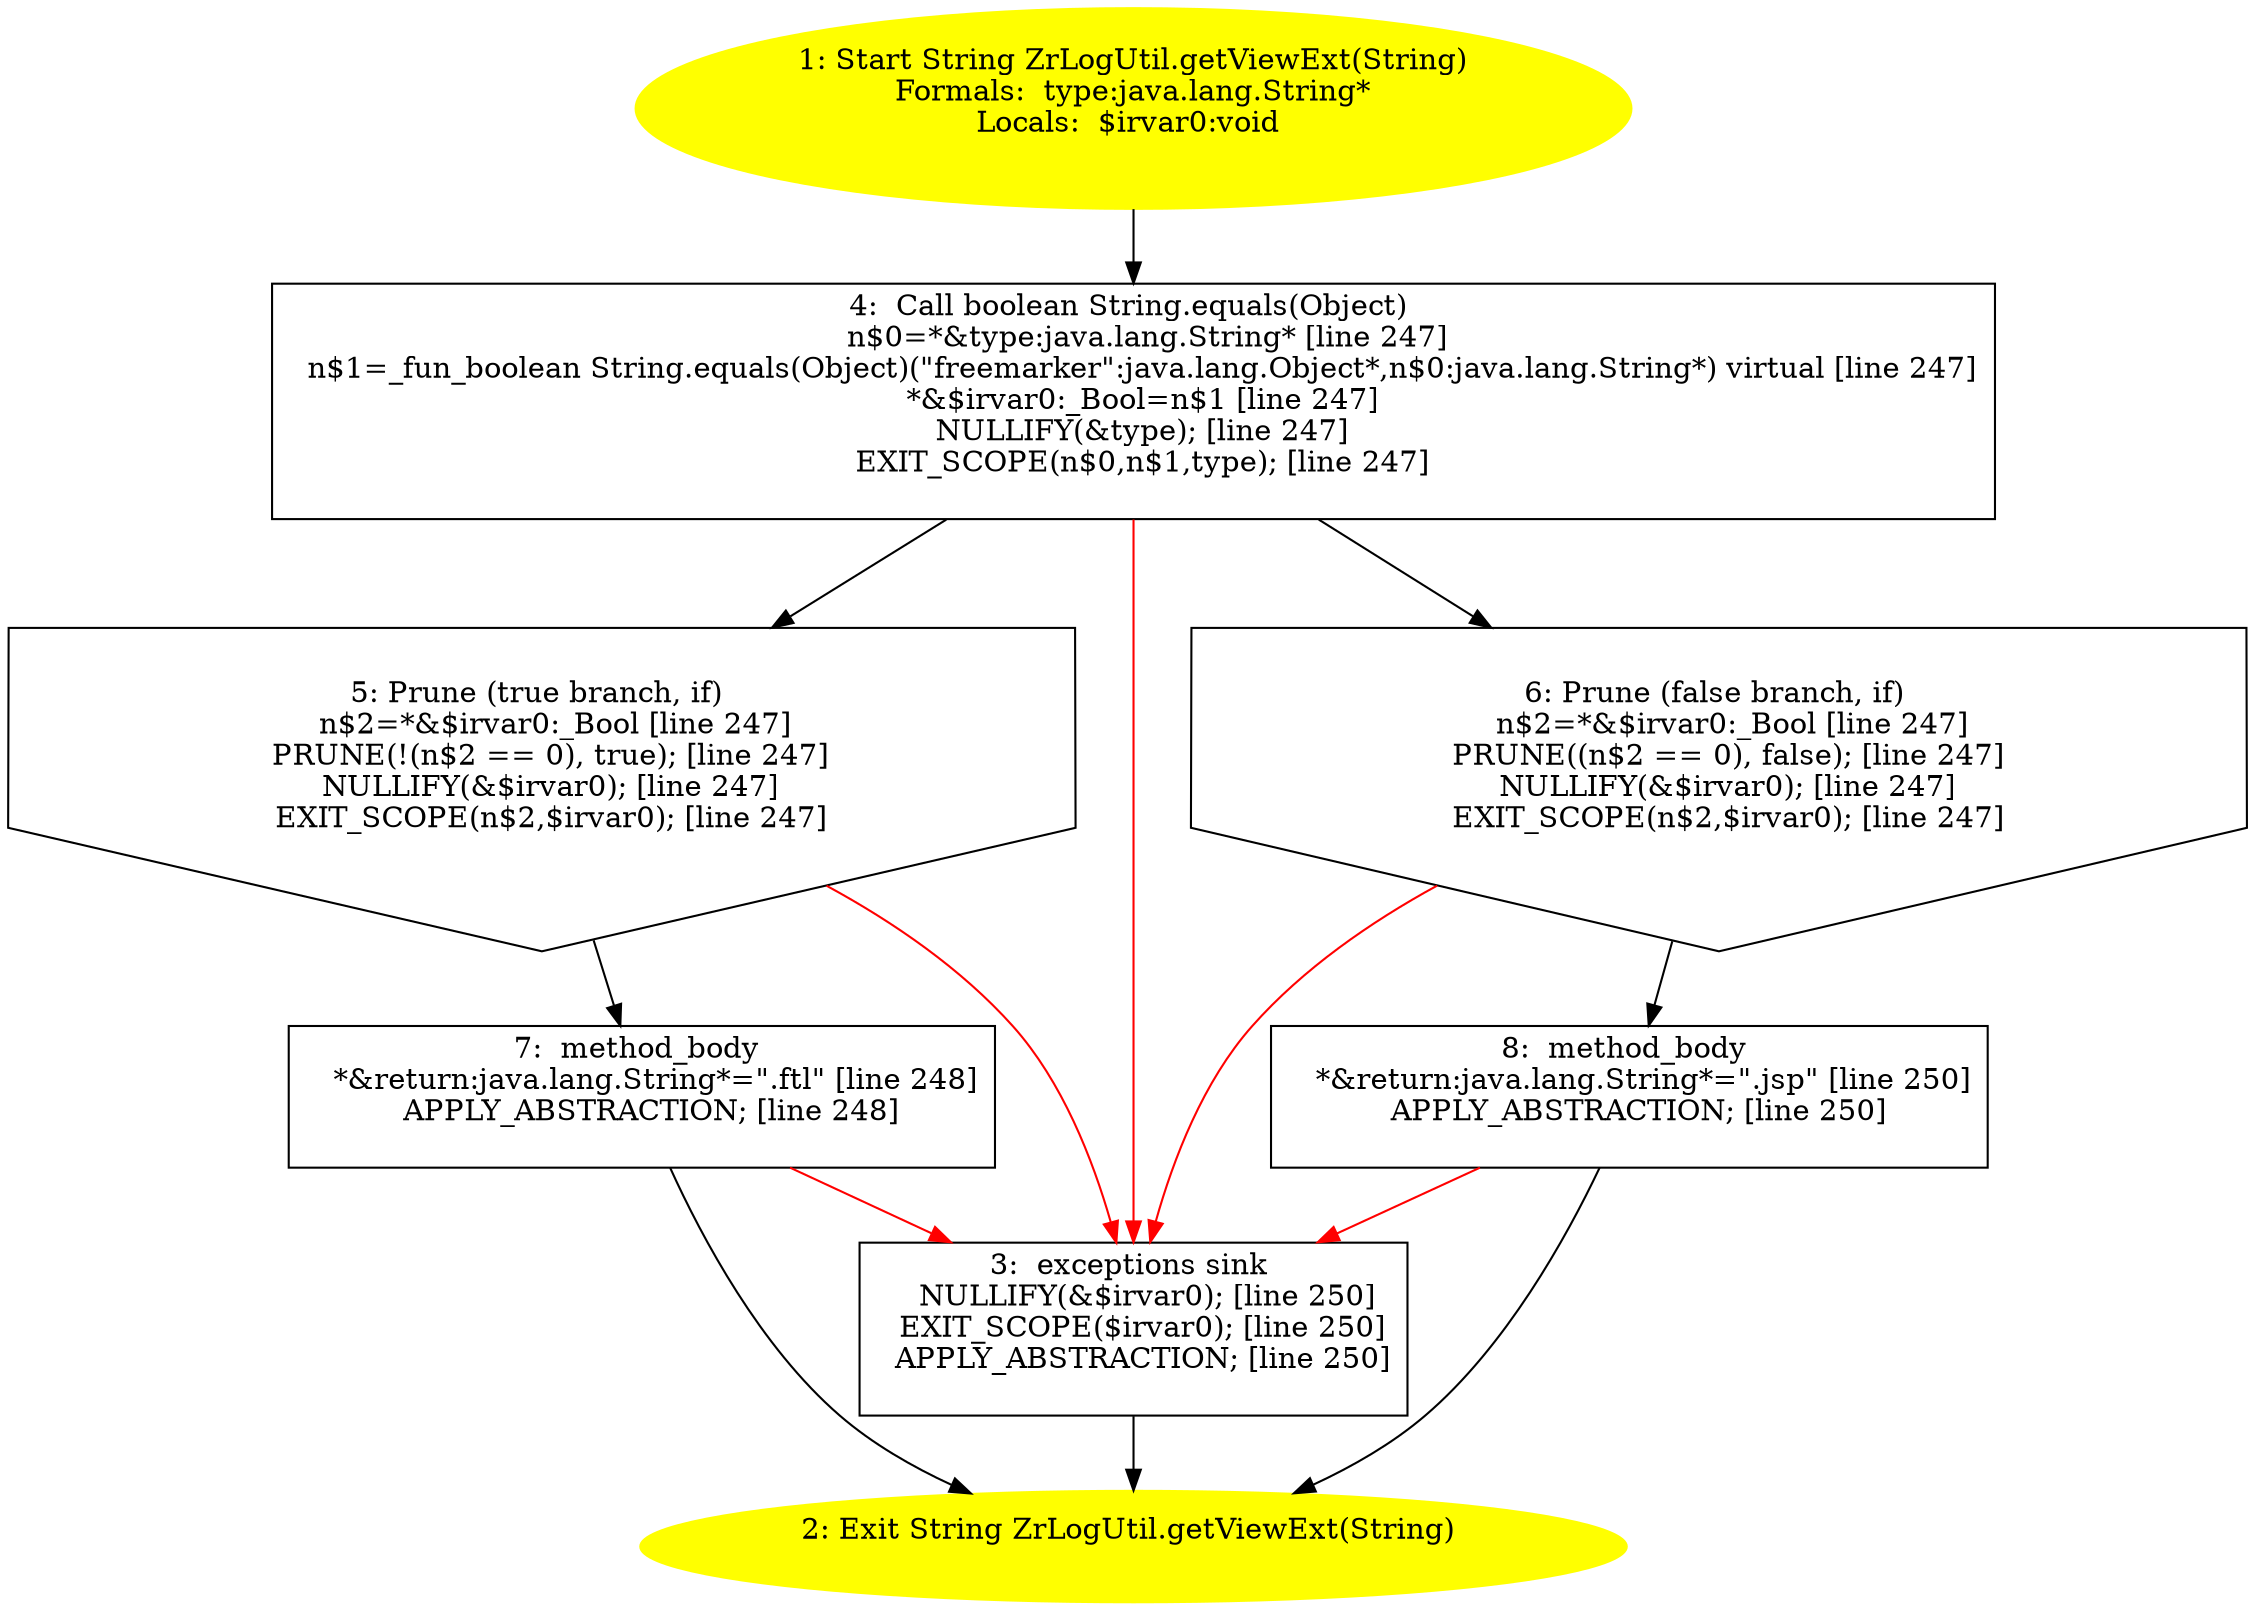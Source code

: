 /* @generated */
digraph cfg {
"com.zrlog.util.ZrLogUtil.getViewExt(java.lang.String):java.lang.String.1648646761c9c35ef4a067dff7e50de2_1" [label="1: Start String ZrLogUtil.getViewExt(String)\nFormals:  type:java.lang.String*\nLocals:  $irvar0:void \n  " color=yellow style=filled]
	

	 "com.zrlog.util.ZrLogUtil.getViewExt(java.lang.String):java.lang.String.1648646761c9c35ef4a067dff7e50de2_1" -> "com.zrlog.util.ZrLogUtil.getViewExt(java.lang.String):java.lang.String.1648646761c9c35ef4a067dff7e50de2_4" ;
"com.zrlog.util.ZrLogUtil.getViewExt(java.lang.String):java.lang.String.1648646761c9c35ef4a067dff7e50de2_2" [label="2: Exit String ZrLogUtil.getViewExt(String) \n  " color=yellow style=filled]
	

"com.zrlog.util.ZrLogUtil.getViewExt(java.lang.String):java.lang.String.1648646761c9c35ef4a067dff7e50de2_3" [label="3:  exceptions sink \n   NULLIFY(&$irvar0); [line 250]\n  EXIT_SCOPE($irvar0); [line 250]\n  APPLY_ABSTRACTION; [line 250]\n " shape="box"]
	

	 "com.zrlog.util.ZrLogUtil.getViewExt(java.lang.String):java.lang.String.1648646761c9c35ef4a067dff7e50de2_3" -> "com.zrlog.util.ZrLogUtil.getViewExt(java.lang.String):java.lang.String.1648646761c9c35ef4a067dff7e50de2_2" ;
"com.zrlog.util.ZrLogUtil.getViewExt(java.lang.String):java.lang.String.1648646761c9c35ef4a067dff7e50de2_4" [label="4:  Call boolean String.equals(Object) \n   n$0=*&type:java.lang.String* [line 247]\n  n$1=_fun_boolean String.equals(Object)(\"freemarker\":java.lang.Object*,n$0:java.lang.String*) virtual [line 247]\n  *&$irvar0:_Bool=n$1 [line 247]\n  NULLIFY(&type); [line 247]\n  EXIT_SCOPE(n$0,n$1,type); [line 247]\n " shape="box"]
	

	 "com.zrlog.util.ZrLogUtil.getViewExt(java.lang.String):java.lang.String.1648646761c9c35ef4a067dff7e50de2_4" -> "com.zrlog.util.ZrLogUtil.getViewExt(java.lang.String):java.lang.String.1648646761c9c35ef4a067dff7e50de2_5" ;
	 "com.zrlog.util.ZrLogUtil.getViewExt(java.lang.String):java.lang.String.1648646761c9c35ef4a067dff7e50de2_4" -> "com.zrlog.util.ZrLogUtil.getViewExt(java.lang.String):java.lang.String.1648646761c9c35ef4a067dff7e50de2_6" ;
	 "com.zrlog.util.ZrLogUtil.getViewExt(java.lang.String):java.lang.String.1648646761c9c35ef4a067dff7e50de2_4" -> "com.zrlog.util.ZrLogUtil.getViewExt(java.lang.String):java.lang.String.1648646761c9c35ef4a067dff7e50de2_3" [color="red" ];
"com.zrlog.util.ZrLogUtil.getViewExt(java.lang.String):java.lang.String.1648646761c9c35ef4a067dff7e50de2_5" [label="5: Prune (true branch, if) \n   n$2=*&$irvar0:_Bool [line 247]\n  PRUNE(!(n$2 == 0), true); [line 247]\n  NULLIFY(&$irvar0); [line 247]\n  EXIT_SCOPE(n$2,$irvar0); [line 247]\n " shape="invhouse"]
	

	 "com.zrlog.util.ZrLogUtil.getViewExt(java.lang.String):java.lang.String.1648646761c9c35ef4a067dff7e50de2_5" -> "com.zrlog.util.ZrLogUtil.getViewExt(java.lang.String):java.lang.String.1648646761c9c35ef4a067dff7e50de2_7" ;
	 "com.zrlog.util.ZrLogUtil.getViewExt(java.lang.String):java.lang.String.1648646761c9c35ef4a067dff7e50de2_5" -> "com.zrlog.util.ZrLogUtil.getViewExt(java.lang.String):java.lang.String.1648646761c9c35ef4a067dff7e50de2_3" [color="red" ];
"com.zrlog.util.ZrLogUtil.getViewExt(java.lang.String):java.lang.String.1648646761c9c35ef4a067dff7e50de2_6" [label="6: Prune (false branch, if) \n   n$2=*&$irvar0:_Bool [line 247]\n  PRUNE((n$2 == 0), false); [line 247]\n  NULLIFY(&$irvar0); [line 247]\n  EXIT_SCOPE(n$2,$irvar0); [line 247]\n " shape="invhouse"]
	

	 "com.zrlog.util.ZrLogUtil.getViewExt(java.lang.String):java.lang.String.1648646761c9c35ef4a067dff7e50de2_6" -> "com.zrlog.util.ZrLogUtil.getViewExt(java.lang.String):java.lang.String.1648646761c9c35ef4a067dff7e50de2_8" ;
	 "com.zrlog.util.ZrLogUtil.getViewExt(java.lang.String):java.lang.String.1648646761c9c35ef4a067dff7e50de2_6" -> "com.zrlog.util.ZrLogUtil.getViewExt(java.lang.String):java.lang.String.1648646761c9c35ef4a067dff7e50de2_3" [color="red" ];
"com.zrlog.util.ZrLogUtil.getViewExt(java.lang.String):java.lang.String.1648646761c9c35ef4a067dff7e50de2_7" [label="7:  method_body \n   *&return:java.lang.String*=\".ftl\" [line 248]\n  APPLY_ABSTRACTION; [line 248]\n " shape="box"]
	

	 "com.zrlog.util.ZrLogUtil.getViewExt(java.lang.String):java.lang.String.1648646761c9c35ef4a067dff7e50de2_7" -> "com.zrlog.util.ZrLogUtil.getViewExt(java.lang.String):java.lang.String.1648646761c9c35ef4a067dff7e50de2_2" ;
	 "com.zrlog.util.ZrLogUtil.getViewExt(java.lang.String):java.lang.String.1648646761c9c35ef4a067dff7e50de2_7" -> "com.zrlog.util.ZrLogUtil.getViewExt(java.lang.String):java.lang.String.1648646761c9c35ef4a067dff7e50de2_3" [color="red" ];
"com.zrlog.util.ZrLogUtil.getViewExt(java.lang.String):java.lang.String.1648646761c9c35ef4a067dff7e50de2_8" [label="8:  method_body \n   *&return:java.lang.String*=\".jsp\" [line 250]\n  APPLY_ABSTRACTION; [line 250]\n " shape="box"]
	

	 "com.zrlog.util.ZrLogUtil.getViewExt(java.lang.String):java.lang.String.1648646761c9c35ef4a067dff7e50de2_8" -> "com.zrlog.util.ZrLogUtil.getViewExt(java.lang.String):java.lang.String.1648646761c9c35ef4a067dff7e50de2_2" ;
	 "com.zrlog.util.ZrLogUtil.getViewExt(java.lang.String):java.lang.String.1648646761c9c35ef4a067dff7e50de2_8" -> "com.zrlog.util.ZrLogUtil.getViewExt(java.lang.String):java.lang.String.1648646761c9c35ef4a067dff7e50de2_3" [color="red" ];
}
